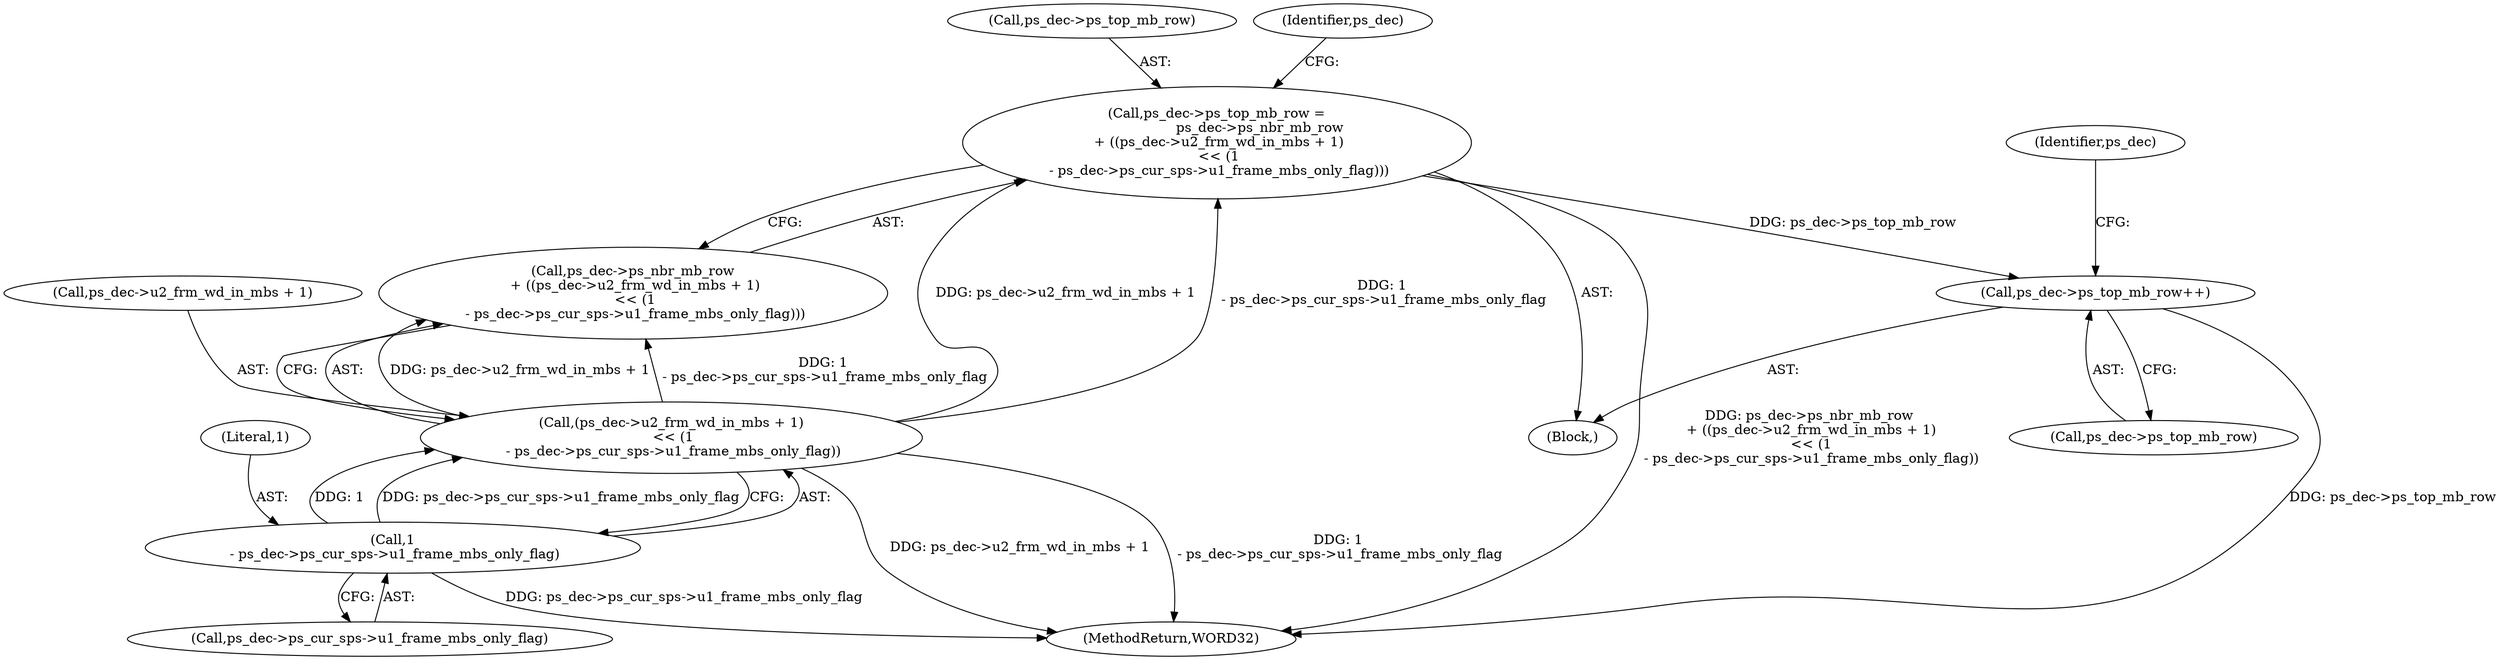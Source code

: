 digraph "0_Android_0b23c81c3dd9ec38f7e6806a3955fed1925541a0_3@integer" {
"1001380" [label="(Call,ps_dec->ps_top_mb_row =\n                    ps_dec->ps_nbr_mb_row\n + ((ps_dec->u2_frm_wd_in_mbs + 1)\n << (1\n - ps_dec->ps_cur_sps->u1_frame_mbs_only_flag)))"];
"1001388" [label="(Call,(ps_dec->u2_frm_wd_in_mbs + 1)\n << (1\n - ps_dec->ps_cur_sps->u1_frame_mbs_only_flag))"];
"1001394" [label="(Call,1\n - ps_dec->ps_cur_sps->u1_frame_mbs_only_flag)"];
"1001401" [label="(Call,ps_dec->ps_top_mb_row++)"];
"1001401" [label="(Call,ps_dec->ps_top_mb_row++)"];
"1001380" [label="(Call,ps_dec->ps_top_mb_row =\n                    ps_dec->ps_nbr_mb_row\n + ((ps_dec->u2_frm_wd_in_mbs + 1)\n << (1\n - ps_dec->ps_cur_sps->u1_frame_mbs_only_flag)))"];
"1001407" [label="(Identifier,ps_dec)"];
"1001384" [label="(Call,ps_dec->ps_nbr_mb_row\n + ((ps_dec->u2_frm_wd_in_mbs + 1)\n << (1\n - ps_dec->ps_cur_sps->u1_frame_mbs_only_flag)))"];
"1001395" [label="(Literal,1)"];
"1001402" [label="(Call,ps_dec->ps_top_mb_row)"];
"1001381" [label="(Call,ps_dec->ps_top_mb_row)"];
"1000141" [label="(Block,)"];
"1001388" [label="(Call,(ps_dec->u2_frm_wd_in_mbs + 1)\n << (1\n - ps_dec->ps_cur_sps->u1_frame_mbs_only_flag))"];
"1001396" [label="(Call,ps_dec->ps_cur_sps->u1_frame_mbs_only_flag)"];
"1001389" [label="(Call,ps_dec->u2_frm_wd_in_mbs + 1)"];
"1001394" [label="(Call,1\n - ps_dec->ps_cur_sps->u1_frame_mbs_only_flag)"];
"1001403" [label="(Identifier,ps_dec)"];
"1002159" [label="(MethodReturn,WORD32)"];
"1001380" -> "1000141"  [label="AST: "];
"1001380" -> "1001384"  [label="CFG: "];
"1001381" -> "1001380"  [label="AST: "];
"1001384" -> "1001380"  [label="AST: "];
"1001403" -> "1001380"  [label="CFG: "];
"1001380" -> "1002159"  [label="DDG: ps_dec->ps_nbr_mb_row\n + ((ps_dec->u2_frm_wd_in_mbs + 1)\n << (1\n - ps_dec->ps_cur_sps->u1_frame_mbs_only_flag))"];
"1001388" -> "1001380"  [label="DDG: ps_dec->u2_frm_wd_in_mbs + 1"];
"1001388" -> "1001380"  [label="DDG: 1\n - ps_dec->ps_cur_sps->u1_frame_mbs_only_flag"];
"1001380" -> "1001401"  [label="DDG: ps_dec->ps_top_mb_row"];
"1001388" -> "1001384"  [label="AST: "];
"1001388" -> "1001394"  [label="CFG: "];
"1001389" -> "1001388"  [label="AST: "];
"1001394" -> "1001388"  [label="AST: "];
"1001384" -> "1001388"  [label="CFG: "];
"1001388" -> "1002159"  [label="DDG: ps_dec->u2_frm_wd_in_mbs + 1"];
"1001388" -> "1002159"  [label="DDG: 1\n - ps_dec->ps_cur_sps->u1_frame_mbs_only_flag"];
"1001388" -> "1001384"  [label="DDG: ps_dec->u2_frm_wd_in_mbs + 1"];
"1001388" -> "1001384"  [label="DDG: 1\n - ps_dec->ps_cur_sps->u1_frame_mbs_only_flag"];
"1001394" -> "1001388"  [label="DDG: 1"];
"1001394" -> "1001388"  [label="DDG: ps_dec->ps_cur_sps->u1_frame_mbs_only_flag"];
"1001394" -> "1001396"  [label="CFG: "];
"1001395" -> "1001394"  [label="AST: "];
"1001396" -> "1001394"  [label="AST: "];
"1001394" -> "1002159"  [label="DDG: ps_dec->ps_cur_sps->u1_frame_mbs_only_flag"];
"1001401" -> "1000141"  [label="AST: "];
"1001401" -> "1001402"  [label="CFG: "];
"1001402" -> "1001401"  [label="AST: "];
"1001407" -> "1001401"  [label="CFG: "];
"1001401" -> "1002159"  [label="DDG: ps_dec->ps_top_mb_row"];
}
